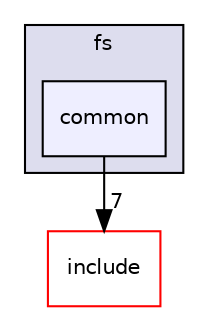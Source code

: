 digraph "C:/Dev/git/UbixOS/sys/fs/common" {
  compound=true
  node [ fontsize="10", fontname="Helvetica"];
  edge [ labelfontsize="10", labelfontname="Helvetica"];
  subgraph clusterdir_f0f1d03d7166acaa9846e3e5eebb6906 {
    graph [ bgcolor="#ddddee", pencolor="black", label="fs" fontname="Helvetica", fontsize="10", URL="dir_f0f1d03d7166acaa9846e3e5eebb6906.html"]
  dir_490cab71c5aaa053a1993eb56c90d635 [shape=box, label="common", style="filled", fillcolor="#eeeeff", pencolor="black", URL="dir_490cab71c5aaa053a1993eb56c90d635.html"];
  }
  dir_d1be8160e739b6eed1f7843efdbae1b3 [shape=box label="include" fillcolor="white" style="filled" color="red" URL="dir_d1be8160e739b6eed1f7843efdbae1b3.html"];
  dir_490cab71c5aaa053a1993eb56c90d635->dir_d1be8160e739b6eed1f7843efdbae1b3 [headlabel="7", labeldistance=1.5 headhref="dir_000014_000019.html"];
}

